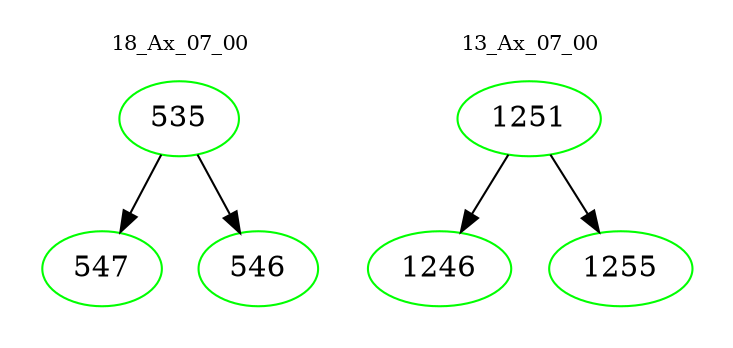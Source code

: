 digraph{
subgraph cluster_0 {
color = white
label = "18_Ax_07_00";
fontsize=10;
T0_535 [label="535", color="green"]
T0_535 -> T0_547 [color="black"]
T0_547 [label="547", color="green"]
T0_535 -> T0_546 [color="black"]
T0_546 [label="546", color="green"]
}
subgraph cluster_1 {
color = white
label = "13_Ax_07_00";
fontsize=10;
T1_1251 [label="1251", color="green"]
T1_1251 -> T1_1246 [color="black"]
T1_1246 [label="1246", color="green"]
T1_1251 -> T1_1255 [color="black"]
T1_1255 [label="1255", color="green"]
}
}

